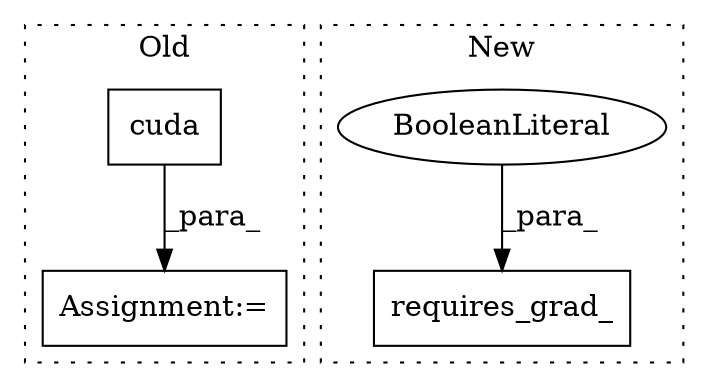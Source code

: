 digraph G {
subgraph cluster0 {
1 [label="cuda" a="32" s="9659" l="6" shape="box"];
3 [label="Assignment:=" a="7" s="9632" l="1" shape="box"];
label = "Old";
style="dotted";
}
subgraph cluster1 {
2 [label="requires_grad_" a="32" s="8870,8889" l="15,1" shape="box"];
4 [label="BooleanLiteral" a="9" s="8885" l="4" shape="ellipse"];
label = "New";
style="dotted";
}
1 -> 3 [label="_para_"];
4 -> 2 [label="_para_"];
}
